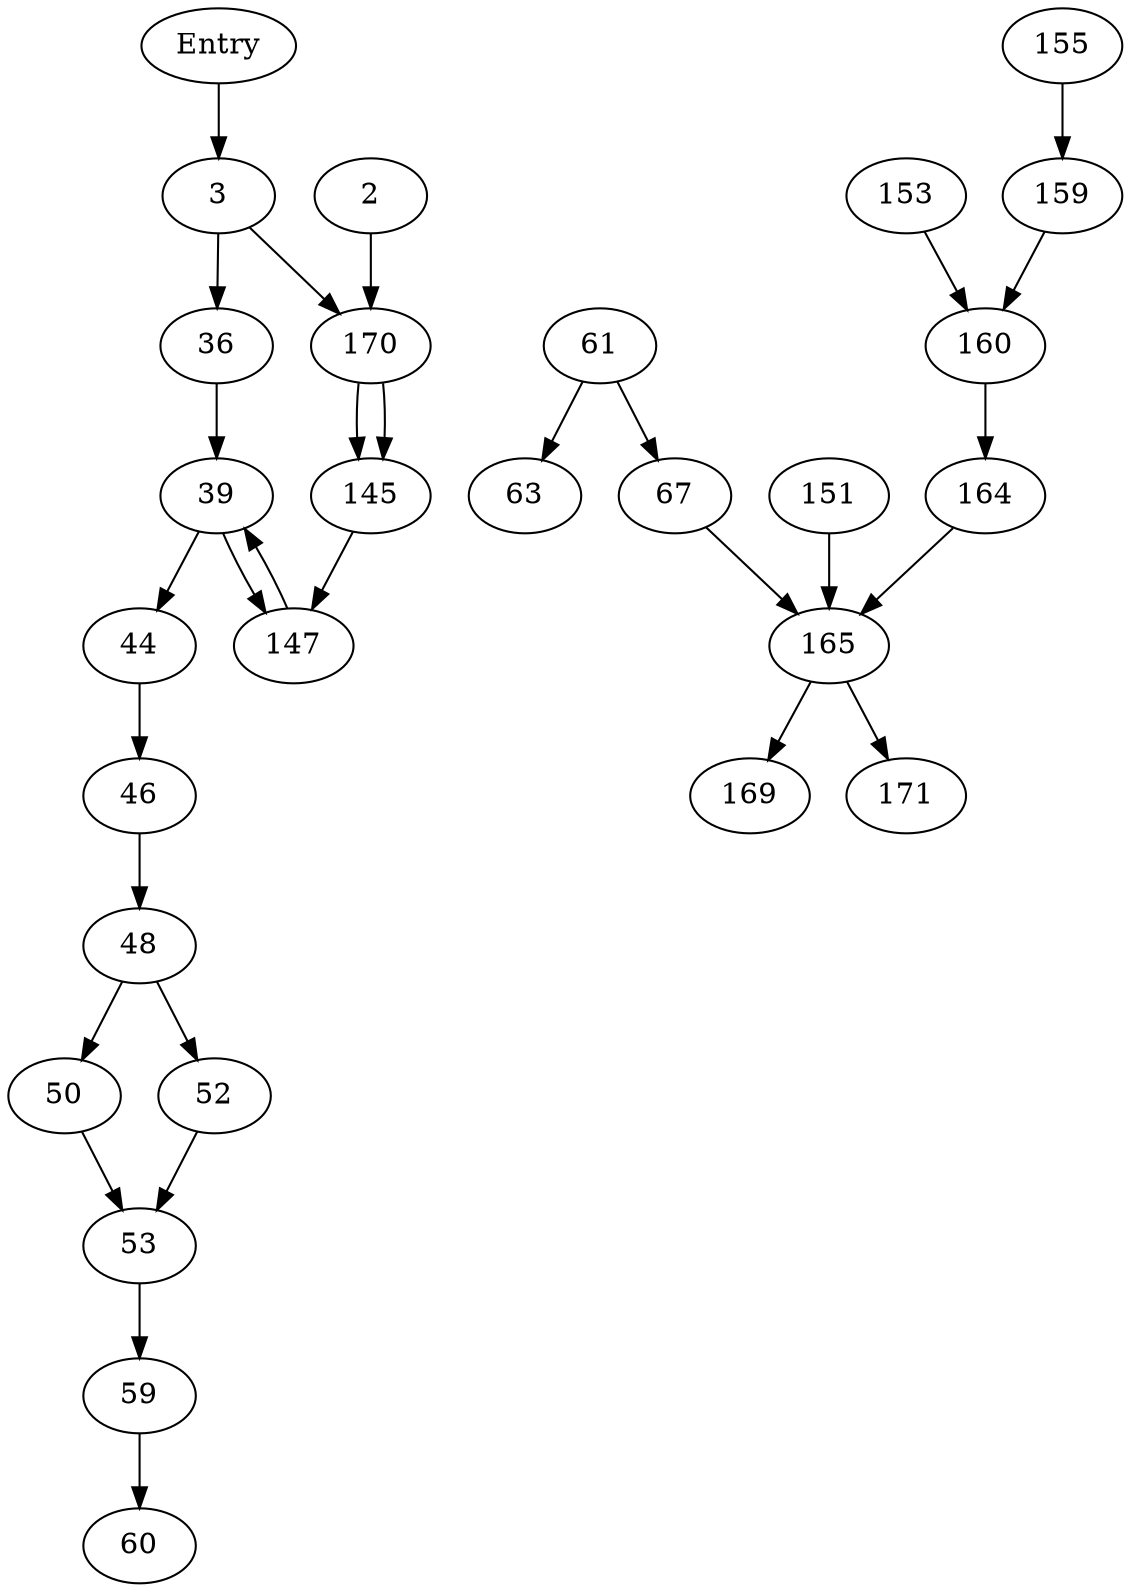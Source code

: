 digraph CFG {
    rankdir=TB;

    // Nodes representing basic blocks
    "Entry" -> "3";
    "3" -> "36";
    "3" -> "170";
    "36" -> "39";
    "39" -> "44";
    "39" -> "147";
    "44" -> "46";
    "46" -> "48";
    "48" -> "50";
    "48" -> "52";
    "50" -> "53";
    "52" -> "53";
    "53" -> "59";
    "59" -> "60";
    "61" -> "63";
    "61" -> "67";
    "67" -> "165";
    "165" -> "169";
    "165" -> "171";
    "170" -> "145";
    "145" -> "147";
    "147" -> "39";
    "151" -> "165";
    "153" -> "160";
    "155" -> "159";
    "159" -> "160";
    "160" -> "164";
    "164" -> "165";
    "2" -> "170";
    "170" -> "145";
}